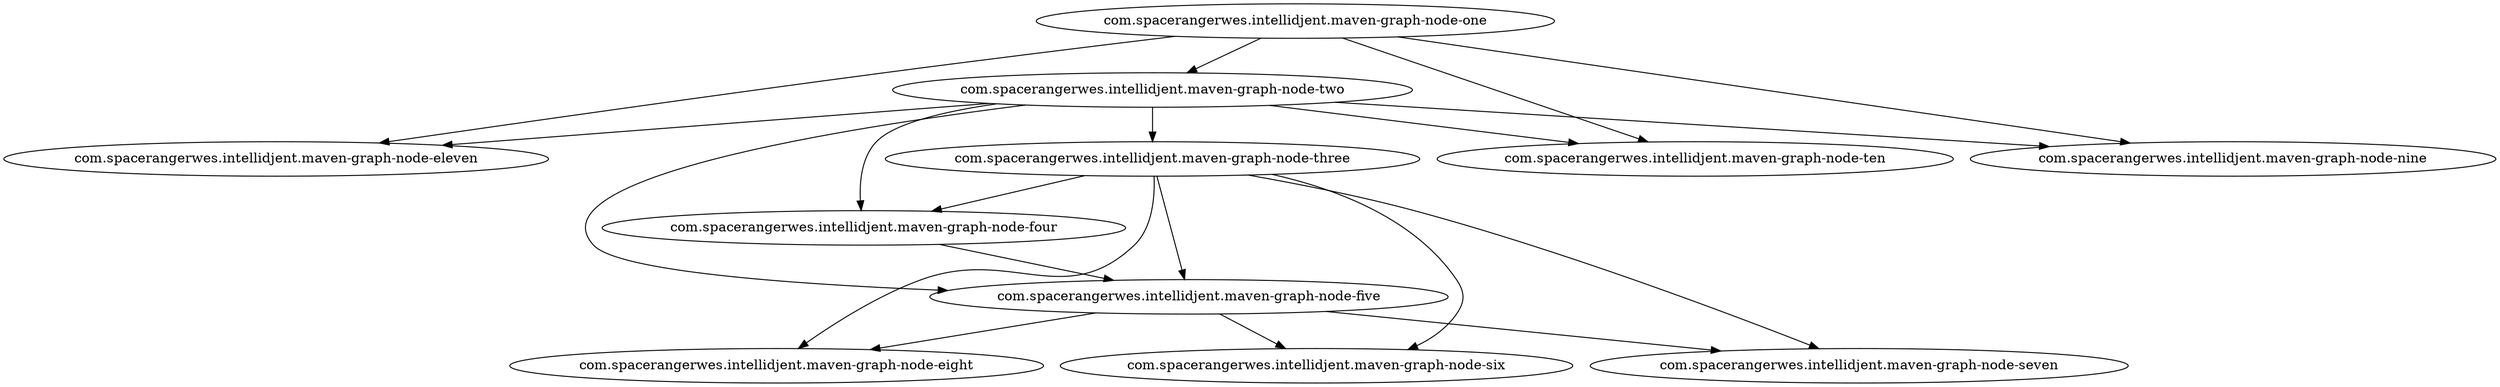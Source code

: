 digraph Dot {
	"com.spacerangerwes.intellidjent.maven-graph-node-four" -> "com.spacerangerwes.intellidjent.maven-graph-node-five"
	"com.spacerangerwes.intellidjent.maven-graph-node-five" -> "com.spacerangerwes.intellidjent.maven-graph-node-eight"
	"com.spacerangerwes.intellidjent.maven-graph-node-two" -> "com.spacerangerwes.intellidjent.maven-graph-node-five"
	"com.spacerangerwes.intellidjent.maven-graph-node-one" -> "com.spacerangerwes.intellidjent.maven-graph-node-eleven"
	"com.spacerangerwes.intellidjent.maven-graph-node-one" -> "com.spacerangerwes.intellidjent.maven-graph-node-ten"
	"com.spacerangerwes.intellidjent.maven-graph-node-three" -> "com.spacerangerwes.intellidjent.maven-graph-node-six"
	"com.spacerangerwes.intellidjent.maven-graph-node-five" -> "com.spacerangerwes.intellidjent.maven-graph-node-six"
	"com.spacerangerwes.intellidjent.maven-graph-node-two" -> "com.spacerangerwes.intellidjent.maven-graph-node-three"
	"com.spacerangerwes.intellidjent.maven-graph-node-three" -> "com.spacerangerwes.intellidjent.maven-graph-node-seven"
	"com.spacerangerwes.intellidjent.maven-graph-node-five" -> "com.spacerangerwes.intellidjent.maven-graph-node-seven"
	"com.spacerangerwes.intellidjent.maven-graph-node-two" -> "com.spacerangerwes.intellidjent.maven-graph-node-eleven"
	"com.spacerangerwes.intellidjent.maven-graph-node-one" -> "com.spacerangerwes.intellidjent.maven-graph-node-nine"
	"com.spacerangerwes.intellidjent.maven-graph-node-two" -> "com.spacerangerwes.intellidjent.maven-graph-node-nine"
	"com.spacerangerwes.intellidjent.maven-graph-node-two" -> "com.spacerangerwes.intellidjent.maven-graph-node-four"
	"com.spacerangerwes.intellidjent.maven-graph-node-one" -> "com.spacerangerwes.intellidjent.maven-graph-node-two"
	"com.spacerangerwes.intellidjent.maven-graph-node-three" -> "com.spacerangerwes.intellidjent.maven-graph-node-five"
	"com.spacerangerwes.intellidjent.maven-graph-node-three" -> "com.spacerangerwes.intellidjent.maven-graph-node-eight"
	"com.spacerangerwes.intellidjent.maven-graph-node-three" -> "com.spacerangerwes.intellidjent.maven-graph-node-four"
	"com.spacerangerwes.intellidjent.maven-graph-node-two" -> "com.spacerangerwes.intellidjent.maven-graph-node-ten"
}
